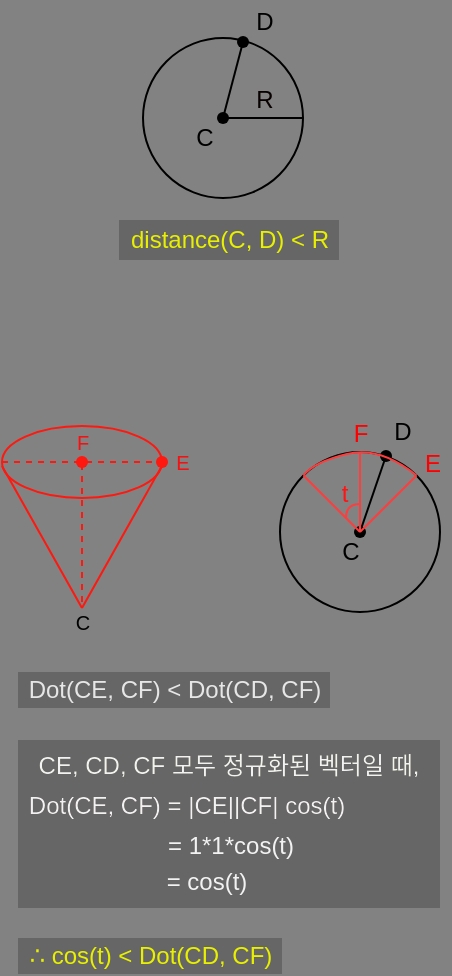 <mxfile version="15.2.9" type="device"><diagram id="wYvFyYqJbGM13Imm3fYB" name="Page-1"><mxGraphModel dx="562" dy="430" grid="0" gridSize="10" guides="1" tooltips="1" connect="1" arrows="1" fold="1" page="1" pageScale="1" pageWidth="827" pageHeight="1169" background="#828282" math="0" shadow="0"><root><mxCell id="0"/><mxCell id="1" parent="0"/><mxCell id="-jMeGRskUzVZqXeIHfgB-5" value="" style="ellipse;whiteSpace=wrap;html=1;aspect=fixed;fillColor=none;" vertex="1" parent="1"><mxGeometry x="250.5" y="104" width="80" height="80" as="geometry"/></mxCell><mxCell id="-jMeGRskUzVZqXeIHfgB-6" value="distance(C, D) &amp;lt; R" style="text;html=1;strokeColor=none;fillColor=#666666;align=center;verticalAlign=middle;whiteSpace=wrap;fontColor=#E8F000;" vertex="1" parent="1"><mxGeometry x="238.5" y="195" width="110" height="20" as="geometry"/></mxCell><mxCell id="-jMeGRskUzVZqXeIHfgB-7" value="" style="shape=waypoint;sketch=0;fillStyle=solid;size=6;pointerEvents=1;points=[];fillColor=none;resizable=0;rotatable=0;perimeter=centerPerimeter;snapToPoint=1;" vertex="1" parent="1"><mxGeometry x="270.5" y="124" width="40" height="40" as="geometry"/></mxCell><mxCell id="-jMeGRskUzVZqXeIHfgB-9" value="C" style="text;html=1;align=center;verticalAlign=middle;resizable=0;points=[];autosize=1;strokeColor=none;fillColor=none;" vertex="1" parent="1"><mxGeometry x="270.5" y="144" width="20" height="20" as="geometry"/></mxCell><mxCell id="-jMeGRskUzVZqXeIHfgB-10" value="" style="shape=waypoint;sketch=0;fillStyle=solid;size=6;pointerEvents=1;points=[];fillColor=none;resizable=0;rotatable=0;perimeter=centerPerimeter;snapToPoint=1;" vertex="1" parent="1"><mxGeometry x="280.5" y="86" width="40" height="40" as="geometry"/></mxCell><mxCell id="-jMeGRskUzVZqXeIHfgB-11" value="D" style="text;html=1;align=center;verticalAlign=middle;resizable=0;points=[];autosize=1;strokeColor=none;fillColor=none;" vertex="1" parent="1"><mxGeometry x="300.5" y="86" width="20" height="20" as="geometry"/></mxCell><mxCell id="-jMeGRskUzVZqXeIHfgB-18" value="" style="endArrow=none;html=1;fontColor=#080101;strokeColor=#000000;entryX=1;entryY=0.5;entryDx=0;entryDy=0;" edge="1" parent="1" source="-jMeGRskUzVZqXeIHfgB-7" target="-jMeGRskUzVZqXeIHfgB-5"><mxGeometry width="50" height="50" relative="1" as="geometry"><mxPoint x="315.5" y="210" as="sourcePoint"/><mxPoint x="365.5" y="160" as="targetPoint"/></mxGeometry></mxCell><mxCell id="-jMeGRskUzVZqXeIHfgB-19" value="R" style="text;html=1;align=center;verticalAlign=middle;resizable=0;points=[];autosize=1;strokeColor=none;fillColor=none;fontColor=#080101;" vertex="1" parent="1"><mxGeometry x="301.5" y="126" width="19" height="18" as="geometry"/></mxCell><mxCell id="-jMeGRskUzVZqXeIHfgB-23" value="" style="endArrow=none;html=1;fontColor=#080101;strokeColor=#000000;" edge="1" parent="1" target="-jMeGRskUzVZqXeIHfgB-10"><mxGeometry width="50" height="50" relative="1" as="geometry"><mxPoint x="290.5" y="144" as="sourcePoint"/><mxPoint x="330.5" y="144" as="targetPoint"/></mxGeometry></mxCell><mxCell id="-jMeGRskUzVZqXeIHfgB-37" value="" style="group" vertex="1" connectable="0" parent="1"><mxGeometry x="319" y="291" width="85" height="100" as="geometry"/></mxCell><mxCell id="-jMeGRskUzVZqXeIHfgB-2" value="" style="ellipse;whiteSpace=wrap;html=1;aspect=fixed;fillColor=none;" vertex="1" parent="-jMeGRskUzVZqXeIHfgB-37"><mxGeometry y="20" width="80" height="80" as="geometry"/></mxCell><mxCell id="-jMeGRskUzVZqXeIHfgB-24" value="" style="endArrow=none;html=1;fontColor=#080101;strokeColor=#000000;" edge="1" parent="-jMeGRskUzVZqXeIHfgB-37" target="-jMeGRskUzVZqXeIHfgB-13"><mxGeometry width="50" height="50" relative="1" as="geometry"><mxPoint x="40" y="60" as="sourcePoint"/><mxPoint x="50" y="22" as="targetPoint"/></mxGeometry></mxCell><mxCell id="-jMeGRskUzVZqXeIHfgB-8" value="" style="shape=waypoint;sketch=0;fillStyle=solid;size=6;pointerEvents=1;points=[];fillColor=none;resizable=0;rotatable=0;perimeter=centerPerimeter;snapToPoint=1;" vertex="1" parent="-jMeGRskUzVZqXeIHfgB-37"><mxGeometry x="20" y="40" width="40" height="40" as="geometry"/></mxCell><mxCell id="-jMeGRskUzVZqXeIHfgB-12" value="C" style="text;html=1;align=center;verticalAlign=middle;resizable=0;points=[];autosize=1;strokeColor=none;fillColor=none;" vertex="1" parent="-jMeGRskUzVZqXeIHfgB-37"><mxGeometry x="25" y="60" width="20" height="20" as="geometry"/></mxCell><mxCell id="-jMeGRskUzVZqXeIHfgB-3" value="" style="endArrow=none;html=1;entryX=1;entryY=0;entryDx=0;entryDy=0;fillColor=#f8cecc;strokeColor=#FF3D3D;" edge="1" parent="-jMeGRskUzVZqXeIHfgB-37" target="-jMeGRskUzVZqXeIHfgB-2"><mxGeometry width="50" height="50" relative="1" as="geometry"><mxPoint x="40" y="60" as="sourcePoint"/><mxPoint x="100" y="30" as="targetPoint"/></mxGeometry></mxCell><mxCell id="-jMeGRskUzVZqXeIHfgB-4" value="" style="endArrow=none;html=1;entryX=0;entryY=0;entryDx=0;entryDy=0;fillColor=#f8cecc;strokeColor=#FF3D3D;" edge="1" parent="-jMeGRskUzVZqXeIHfgB-37" target="-jMeGRskUzVZqXeIHfgB-2"><mxGeometry width="50" height="50" relative="1" as="geometry"><mxPoint x="40" y="60" as="sourcePoint"/><mxPoint x="90" y="10" as="targetPoint"/></mxGeometry></mxCell><mxCell id="-jMeGRskUzVZqXeIHfgB-13" value="" style="shape=waypoint;sketch=0;fillStyle=solid;size=6;pointerEvents=1;points=[];fillColor=none;resizable=0;rotatable=0;perimeter=centerPerimeter;snapToPoint=1;" vertex="1" parent="-jMeGRskUzVZqXeIHfgB-37"><mxGeometry x="33" y="2" width="40" height="40" as="geometry"/></mxCell><mxCell id="-jMeGRskUzVZqXeIHfgB-14" value="D" style="text;html=1;align=center;verticalAlign=middle;resizable=0;points=[];autosize=1;strokeColor=none;fillColor=none;" vertex="1" parent="-jMeGRskUzVZqXeIHfgB-37"><mxGeometry x="51" width="20" height="20" as="geometry"/></mxCell><mxCell id="-jMeGRskUzVZqXeIHfgB-15" value="" style="endArrow=none;html=1;entryX=0.5;entryY=1;entryDx=0;entryDy=0;fillColor=#f8cecc;strokeColor=#FF3D3D;" edge="1" parent="-jMeGRskUzVZqXeIHfgB-37"><mxGeometry width="50" height="50" relative="1" as="geometry"><mxPoint x="40" y="20" as="sourcePoint"/><mxPoint x="40" y="60" as="targetPoint"/></mxGeometry></mxCell><mxCell id="-jMeGRskUzVZqXeIHfgB-17" value="t" style="text;html=1;align=center;verticalAlign=middle;resizable=0;points=[];autosize=1;strokeColor=none;fillColor=none;fontColor=#FF1414;" vertex="1" parent="-jMeGRskUzVZqXeIHfgB-37"><mxGeometry x="25" y="32" width="13" height="18" as="geometry"/></mxCell><mxCell id="-jMeGRskUzVZqXeIHfgB-20" value="" style="curved=1;endArrow=none;html=1;strokeColor=#FF3D3D;endFill=0;entryX=1;entryY=0;entryDx=0;entryDy=0;exitX=0;exitY=0;exitDx=0;exitDy=0;" edge="1" parent="-jMeGRskUzVZqXeIHfgB-37" source="-jMeGRskUzVZqXeIHfgB-2" target="-jMeGRskUzVZqXeIHfgB-2"><mxGeometry width="50" height="50" relative="1" as="geometry"><mxPoint x="12" y="33" as="sourcePoint"/><mxPoint x="68.284" y="32.716" as="targetPoint"/><Array as="points"><mxPoint x="17" y="25"/><mxPoint x="50" y="17"/></Array></mxGeometry></mxCell><mxCell id="-jMeGRskUzVZqXeIHfgB-22" value="" style="curved=1;endArrow=none;html=1;strokeColor=#FF3D3D;endFill=0;" edge="1" parent="-jMeGRskUzVZqXeIHfgB-37"><mxGeometry width="50" height="50" relative="1" as="geometry"><mxPoint x="40" y="46" as="sourcePoint"/><mxPoint x="33" y="53" as="targetPoint"/><Array as="points"><mxPoint x="33" y="46"/></Array></mxGeometry></mxCell><mxCell id="-jMeGRskUzVZqXeIHfgB-25" value="E" style="text;html=1;align=center;verticalAlign=middle;resizable=0;points=[];autosize=1;strokeColor=none;fillColor=none;fontColor=#FF0000;" vertex="1" parent="-jMeGRskUzVZqXeIHfgB-37"><mxGeometry x="67" y="17" width="18" height="18" as="geometry"/></mxCell><mxCell id="-jMeGRskUzVZqXeIHfgB-26" value="F" style="text;html=1;align=center;verticalAlign=middle;resizable=0;points=[];autosize=1;strokeColor=none;fillColor=none;fontColor=#FF0000;" vertex="1" parent="-jMeGRskUzVZqXeIHfgB-37"><mxGeometry x="31" y="2" width="17" height="18" as="geometry"/></mxCell><mxCell id="-jMeGRskUzVZqXeIHfgB-50" value="" style="group" vertex="1" connectable="0" parent="1"><mxGeometry x="180" y="296" width="100" height="110" as="geometry"/></mxCell><mxCell id="-jMeGRskUzVZqXeIHfgB-38" value="" style="endArrow=none;html=1;fontColor=#F5F5F5;strokeColor=#FF180F;" edge="1" parent="-jMeGRskUzVZqXeIHfgB-50"><mxGeometry width="50" height="50" relative="1" as="geometry"><mxPoint x="40" y="93" as="sourcePoint"/><mxPoint y="22" as="targetPoint"/></mxGeometry></mxCell><mxCell id="-jMeGRskUzVZqXeIHfgB-39" value="" style="ellipse;whiteSpace=wrap;html=1;strokeColor=#FF180F;fillColor=none;" vertex="1" parent="-jMeGRskUzVZqXeIHfgB-50"><mxGeometry y="2" width="80" height="36" as="geometry"/></mxCell><mxCell id="-jMeGRskUzVZqXeIHfgB-40" value="" style="endArrow=none;html=1;fontColor=#F5F5F5;strokeColor=#FF180F;entryX=0.996;entryY=0.54;entryDx=0;entryDy=0;entryPerimeter=0;" edge="1" parent="-jMeGRskUzVZqXeIHfgB-50"><mxGeometry width="50" height="50" relative="1" as="geometry"><mxPoint x="40" y="93" as="sourcePoint"/><mxPoint x="79.68" y="22.44" as="targetPoint"/></mxGeometry></mxCell><mxCell id="-jMeGRskUzVZqXeIHfgB-42" value="" style="endArrow=none;html=1;fontColor=#F5F5F5;strokeColor=#FF180F;entryX=1;entryY=0.5;entryDx=0;entryDy=0;exitX=0;exitY=0.5;exitDx=0;exitDy=0;dashed=1;" edge="1" parent="-jMeGRskUzVZqXeIHfgB-50" source="-jMeGRskUzVZqXeIHfgB-39" target="-jMeGRskUzVZqXeIHfgB-39"><mxGeometry width="50" height="50" relative="1" as="geometry"><mxPoint x="50" y="103" as="sourcePoint"/><mxPoint x="89.68" y="32.44" as="targetPoint"/></mxGeometry></mxCell><mxCell id="-jMeGRskUzVZqXeIHfgB-43" value="" style="endArrow=none;html=1;fontColor=#F5F5F5;strokeColor=#FF180F;dashed=1;" edge="1" parent="-jMeGRskUzVZqXeIHfgB-50"><mxGeometry width="50" height="50" relative="1" as="geometry"><mxPoint x="40" y="90" as="sourcePoint"/><mxPoint x="40" y="20" as="targetPoint"/></mxGeometry></mxCell><mxCell id="-jMeGRskUzVZqXeIHfgB-44" value="" style="shape=waypoint;sketch=0;fillStyle=solid;size=6;pointerEvents=1;points=[];fillColor=none;resizable=0;rotatable=0;perimeter=centerPerimeter;snapToPoint=1;fontColor=#F5F5F5;strokeColor=#FF180F;" vertex="1" parent="-jMeGRskUzVZqXeIHfgB-50"><mxGeometry x="20" width="40" height="40" as="geometry"/></mxCell><mxCell id="-jMeGRskUzVZqXeIHfgB-45" value="F" style="text;html=1;align=center;verticalAlign=middle;resizable=0;points=[];autosize=1;strokeColor=none;fillColor=none;fontColor=#F51111;fontSize=10;" vertex="1" parent="-jMeGRskUzVZqXeIHfgB-50"><mxGeometry x="30" width="20" height="20" as="geometry"/></mxCell><mxCell id="-jMeGRskUzVZqXeIHfgB-46" value="E" style="text;html=1;align=center;verticalAlign=middle;resizable=0;points=[];autosize=1;strokeColor=none;fillColor=none;fontSize=10;fontColor=#F51111;" vertex="1" parent="-jMeGRskUzVZqXeIHfgB-50"><mxGeometry x="80" y="10" width="20" height="20" as="geometry"/></mxCell><mxCell id="-jMeGRskUzVZqXeIHfgB-47" value="" style="shape=waypoint;sketch=0;fillStyle=solid;size=6;pointerEvents=1;points=[];fillColor=none;resizable=0;rotatable=0;perimeter=centerPerimeter;snapToPoint=1;fontColor=#F5F5F5;strokeColor=#FF180F;" vertex="1" parent="-jMeGRskUzVZqXeIHfgB-50"><mxGeometry x="60" width="40" height="40" as="geometry"/></mxCell><mxCell id="-jMeGRskUzVZqXeIHfgB-49" value="C" style="text;html=1;align=center;verticalAlign=middle;resizable=0;points=[];autosize=1;strokeColor=none;fillColor=none;fontSize=10;fontColor=#000000;" vertex="1" parent="-jMeGRskUzVZqXeIHfgB-50"><mxGeometry x="30" y="90" width="20" height="20" as="geometry"/></mxCell><mxCell id="-jMeGRskUzVZqXeIHfgB-52" value="" style="group" vertex="1" connectable="0" parent="1"><mxGeometry x="188" y="421" width="211" height="151" as="geometry"/></mxCell><mxCell id="-jMeGRskUzVZqXeIHfgB-31" value="∴ cos(t) &amp;lt; Dot(CD, CF)" style="text;html=1;align=center;verticalAlign=middle;resizable=0;points=[];autosize=1;strokeColor=none;fillColor=#666666;fontColor=#E8F000;" vertex="1" parent="-jMeGRskUzVZqXeIHfgB-52"><mxGeometry y="133" width="132" height="18" as="geometry"/></mxCell><mxCell id="-jMeGRskUzVZqXeIHfgB-34" value="" style="rounded=0;whiteSpace=wrap;html=1;fontColor=#1E1F00;strokeColor=none;fillColor=#666666;" vertex="1" parent="-jMeGRskUzVZqXeIHfgB-52"><mxGeometry y="34" width="211" height="84" as="geometry"/></mxCell><mxCell id="-jMeGRskUzVZqXeIHfgB-27" value="Dot(CE, CF) &amp;lt; Dot(CD, CF)" style="text;html=1;align=center;verticalAlign=middle;resizable=0;points=[];autosize=1;strokeColor=none;fillColor=#666666;fontColor=#E6E6E6;rounded=0;" vertex="1" parent="-jMeGRskUzVZqXeIHfgB-52"><mxGeometry width="156" height="18" as="geometry"/></mxCell><mxCell id="-jMeGRskUzVZqXeIHfgB-28" value="Dot(CE, CF) = |CE||CF| cos(t)" style="text;html=1;align=center;verticalAlign=middle;resizable=0;points=[];autosize=1;strokeColor=none;fillColor=none;fontColor=#170000;" vertex="1" parent="-jMeGRskUzVZqXeIHfgB-52"><mxGeometry y="58" width="168" height="18" as="geometry"/></mxCell><mxCell id="-jMeGRskUzVZqXeIHfgB-29" value="= 1*1*cos(t)" style="text;html=1;align=center;verticalAlign=middle;resizable=0;points=[];autosize=1;strokeColor=none;fillColor=none;fontColor=#F2F2F2;" vertex="1" parent="-jMeGRskUzVZqXeIHfgB-52"><mxGeometry x="69" y="78" width="73" height="18" as="geometry"/></mxCell><mxCell id="-jMeGRskUzVZqXeIHfgB-30" value="= cos(t)" style="text;html=1;align=center;verticalAlign=middle;resizable=0;points=[];autosize=1;strokeColor=none;fillColor=none;fontColor=#F2F2F2;" vertex="1" parent="-jMeGRskUzVZqXeIHfgB-52"><mxGeometry x="69" y="96" width="50" height="18" as="geometry"/></mxCell><mxCell id="-jMeGRskUzVZqXeIHfgB-32" value="CE, CD, CF 모두 정규화된 벡터일 때," style="text;html=1;align=center;verticalAlign=middle;resizable=0;points=[];autosize=1;strokeColor=none;fillColor=none;fontColor=#1E1F00;" vertex="1" parent="-jMeGRskUzVZqXeIHfgB-52"><mxGeometry y="38" width="210" height="18" as="geometry"/></mxCell><mxCell id="-jMeGRskUzVZqXeIHfgB-35" value="CE, CD, CF 모두 정규화된 벡터일 때," style="text;html=1;align=center;verticalAlign=middle;resizable=0;points=[];autosize=1;strokeColor=none;fillColor=none;fontColor=#F2F2F2;" vertex="1" parent="-jMeGRskUzVZqXeIHfgB-52"><mxGeometry y="38" width="210" height="18" as="geometry"/></mxCell><mxCell id="-jMeGRskUzVZqXeIHfgB-36" value="Dot(CE, CF) = |CE||CF| cos(t)" style="text;html=1;align=center;verticalAlign=middle;resizable=0;points=[];autosize=1;strokeColor=none;fillColor=none;fontColor=#F2F2F2;" vertex="1" parent="-jMeGRskUzVZqXeIHfgB-52"><mxGeometry y="58" width="168" height="18" as="geometry"/></mxCell></root></mxGraphModel></diagram></mxfile>